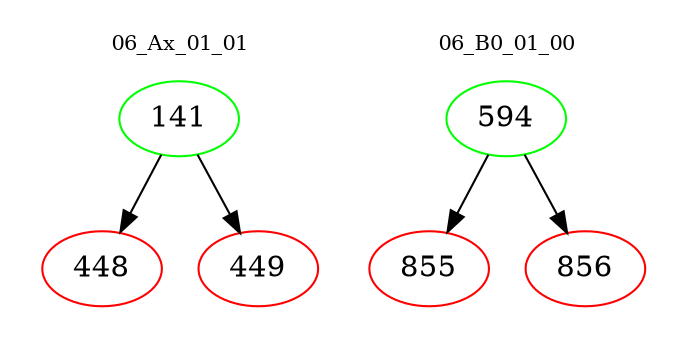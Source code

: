 digraph{
subgraph cluster_0 {
color = white
label = "06_Ax_01_01";
fontsize=10;
T0_141 [label="141", color="green"]
T0_141 -> T0_448 [color="black"]
T0_448 [label="448", color="red"]
T0_141 -> T0_449 [color="black"]
T0_449 [label="449", color="red"]
}
subgraph cluster_1 {
color = white
label = "06_B0_01_00";
fontsize=10;
T1_594 [label="594", color="green"]
T1_594 -> T1_855 [color="black"]
T1_855 [label="855", color="red"]
T1_594 -> T1_856 [color="black"]
T1_856 [label="856", color="red"]
}
}
